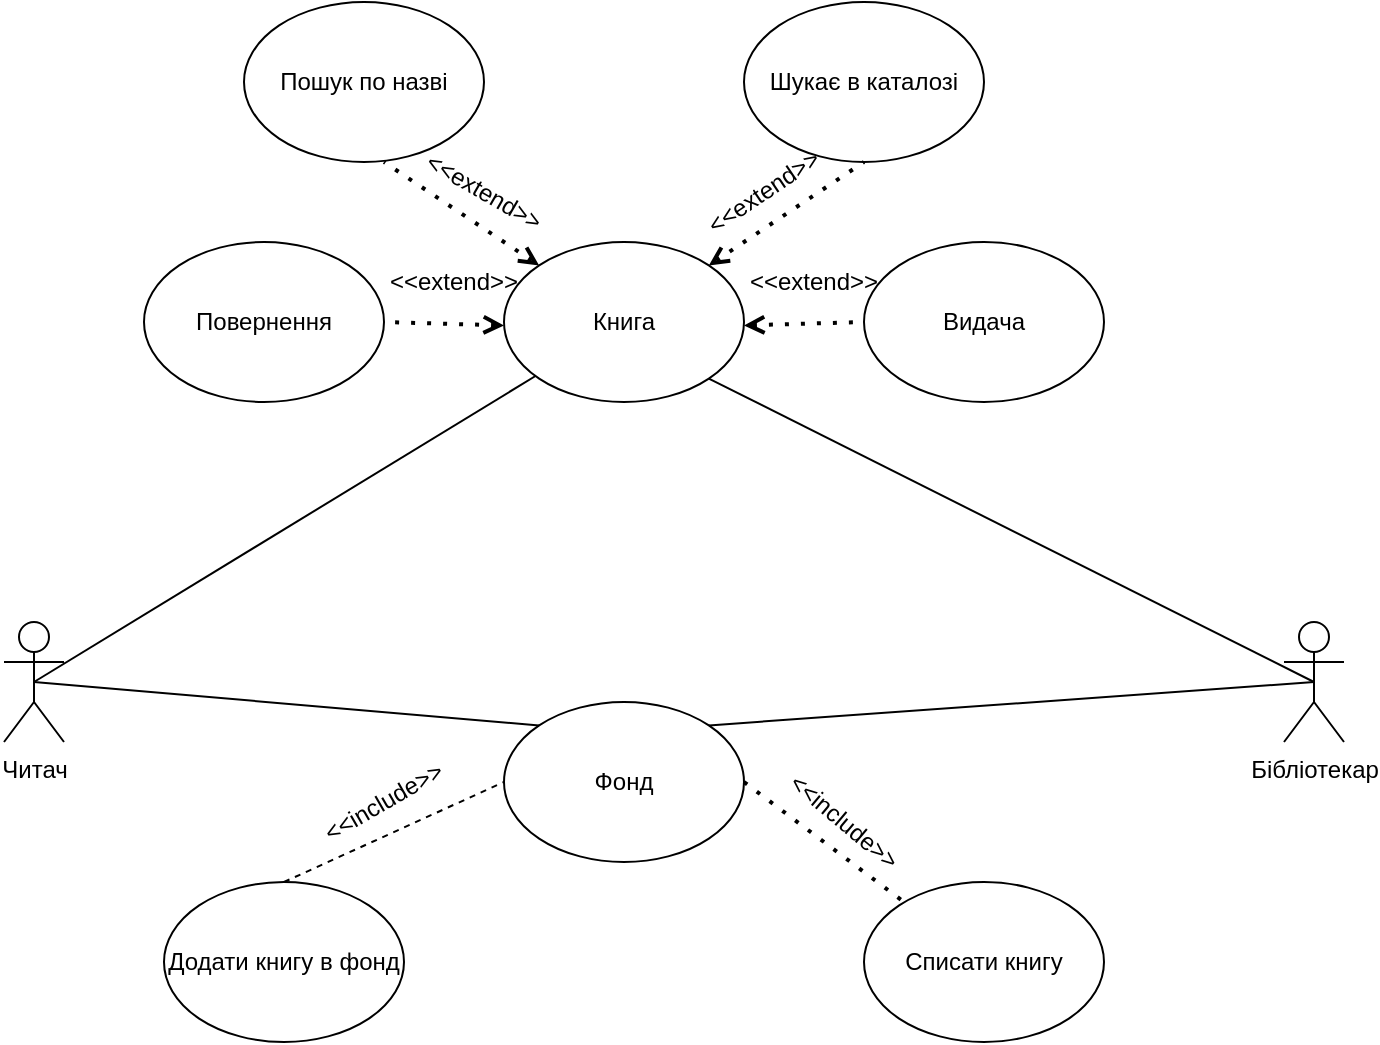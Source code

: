 <mxfile version="19.0.0" type="device"><diagram id="L6ybO-rMo4qRR-Pmotlo" name="Сторінка-1"><mxGraphModel dx="1185" dy="729" grid="1" gridSize="10" guides="1" tooltips="1" connect="1" arrows="1" fold="1" page="1" pageScale="1" pageWidth="827" pageHeight="1169" math="0" shadow="0"><root><mxCell id="0"/><mxCell id="1" parent="0"/><mxCell id="8nHszAXhvzq_MX4mdxKn-49" style="edgeStyle=none;rounded=0;orthogonalLoop=1;jettySize=auto;html=1;exitX=0.5;exitY=0.5;exitDx=0;exitDy=0;exitPerimeter=0;entryX=1;entryY=1;entryDx=0;entryDy=0;endArrow=none;endFill=0;" edge="1" parent="1" source="8nHszAXhvzq_MX4mdxKn-1" target="8nHszAXhvzq_MX4mdxKn-3"><mxGeometry relative="1" as="geometry"/></mxCell><mxCell id="8nHszAXhvzq_MX4mdxKn-1" value="Бібліотекар" style="shape=umlActor;verticalLabelPosition=bottom;verticalAlign=top;html=1;outlineConnect=0;" vertex="1" parent="1"><mxGeometry x="730" y="430" width="30" height="60" as="geometry"/></mxCell><mxCell id="8nHszAXhvzq_MX4mdxKn-48" style="rounded=0;orthogonalLoop=1;jettySize=auto;html=1;exitX=0.5;exitY=0.5;exitDx=0;exitDy=0;exitPerimeter=0;endArrow=none;endFill=0;" edge="1" parent="1" source="8nHszAXhvzq_MX4mdxKn-2" target="8nHszAXhvzq_MX4mdxKn-3"><mxGeometry relative="1" as="geometry"/></mxCell><mxCell id="8nHszAXhvzq_MX4mdxKn-2" value="Читач" style="shape=umlActor;verticalLabelPosition=bottom;verticalAlign=top;html=1;outlineConnect=0;" vertex="1" parent="1"><mxGeometry x="90" y="430" width="30" height="60" as="geometry"/></mxCell><mxCell id="8nHszAXhvzq_MX4mdxKn-3" value="Книга" style="ellipse;whiteSpace=wrap;html=1;" vertex="1" parent="1"><mxGeometry x="340" y="240" width="120" height="80" as="geometry"/></mxCell><mxCell id="8nHszAXhvzq_MX4mdxKn-5" value="Шукає в каталозі" style="ellipse;whiteSpace=wrap;html=1;" vertex="1" parent="1"><mxGeometry x="460" y="120" width="120" height="80" as="geometry"/></mxCell><mxCell id="8nHszAXhvzq_MX4mdxKn-6" value="Пошук по назві" style="ellipse;whiteSpace=wrap;html=1;" vertex="1" parent="1"><mxGeometry x="210" y="120" width="120" height="80" as="geometry"/></mxCell><mxCell id="8nHszAXhvzq_MX4mdxKn-16" value="Фонд" style="ellipse;whiteSpace=wrap;html=1;" vertex="1" parent="1"><mxGeometry x="340" y="470" width="120" height="80" as="geometry"/></mxCell><mxCell id="8nHszAXhvzq_MX4mdxKn-23" value="Додати книгу в фонд" style="ellipse;whiteSpace=wrap;html=1;" vertex="1" parent="1"><mxGeometry x="170" y="560" width="120" height="80" as="geometry"/></mxCell><mxCell id="8nHszAXhvzq_MX4mdxKn-24" value="Списати книгу" style="ellipse;whiteSpace=wrap;html=1;" vertex="1" parent="1"><mxGeometry x="520" y="560" width="120" height="80" as="geometry"/></mxCell><mxCell id="8nHszAXhvzq_MX4mdxKn-25" value="" style="endArrow=none;dashed=1;html=1;rounded=0;exitX=0.5;exitY=0;exitDx=0;exitDy=0;entryX=0;entryY=0.5;entryDx=0;entryDy=0;" edge="1" parent="1" source="8nHszAXhvzq_MX4mdxKn-23" target="8nHszAXhvzq_MX4mdxKn-16"><mxGeometry width="50" height="50" relative="1" as="geometry"><mxPoint x="290" y="690" as="sourcePoint"/><mxPoint x="340" y="640" as="targetPoint"/></mxGeometry></mxCell><mxCell id="8nHszAXhvzq_MX4mdxKn-26" value="" style="endArrow=none;dashed=1;html=1;dashPattern=1 3;strokeWidth=2;rounded=0;exitX=1;exitY=0.5;exitDx=0;exitDy=0;" edge="1" parent="1" source="8nHszAXhvzq_MX4mdxKn-16" target="8nHszAXhvzq_MX4mdxKn-24"><mxGeometry width="50" height="50" relative="1" as="geometry"><mxPoint x="455" y="650" as="sourcePoint"/><mxPoint x="505" y="600" as="targetPoint"/></mxGeometry></mxCell><mxCell id="8nHszAXhvzq_MX4mdxKn-27" value="&amp;lt;&amp;lt;include&amp;gt;&amp;gt;" style="text;html=1;strokeColor=none;fillColor=none;align=center;verticalAlign=middle;whiteSpace=wrap;rounded=0;rotation=-30;" vertex="1" parent="1"><mxGeometry x="260" y="510" width="40" height="20" as="geometry"/></mxCell><mxCell id="8nHszAXhvzq_MX4mdxKn-28" value="&amp;lt;&amp;lt;include&amp;gt;&amp;gt;" style="text;html=1;strokeColor=none;fillColor=none;align=center;verticalAlign=middle;whiteSpace=wrap;rounded=0;rotation=40;" vertex="1" parent="1"><mxGeometry x="490" y="520" width="40" height="20" as="geometry"/></mxCell><mxCell id="8nHszAXhvzq_MX4mdxKn-36" value="" style="endArrow=none;html=1;rounded=0;exitX=0.5;exitY=0.5;exitDx=0;exitDy=0;exitPerimeter=0;entryX=0;entryY=0;entryDx=0;entryDy=0;" edge="1" parent="1" source="8nHszAXhvzq_MX4mdxKn-2" target="8nHszAXhvzq_MX4mdxKn-16"><mxGeometry width="50" height="50" relative="1" as="geometry"><mxPoint x="100" y="460" as="sourcePoint"/><mxPoint x="340" y="620" as="targetPoint"/></mxGeometry></mxCell><mxCell id="8nHszAXhvzq_MX4mdxKn-37" value="" style="endArrow=none;html=1;rounded=0;entryX=0.5;entryY=0.5;entryDx=0;entryDy=0;entryPerimeter=0;exitX=1;exitY=0;exitDx=0;exitDy=0;" edge="1" parent="1" source="8nHszAXhvzq_MX4mdxKn-16" target="8nHszAXhvzq_MX4mdxKn-1"><mxGeometry width="50" height="50" relative="1" as="geometry"><mxPoint x="530" y="590" as="sourcePoint"/><mxPoint x="580" y="540" as="targetPoint"/></mxGeometry></mxCell><mxCell id="8nHszAXhvzq_MX4mdxKn-38" value="" style="endArrow=none;dashed=1;html=1;dashPattern=1 3;strokeWidth=2;rounded=0;exitX=1;exitY=0;exitDx=0;exitDy=0;endFill=0;startArrow=open;startFill=0;" edge="1" parent="1" source="8nHszAXhvzq_MX4mdxKn-3"><mxGeometry width="50" height="50" relative="1" as="geometry"><mxPoint x="470" y="250" as="sourcePoint"/><mxPoint x="520" y="200" as="targetPoint"/></mxGeometry></mxCell><mxCell id="8nHszAXhvzq_MX4mdxKn-39" value="" style="endArrow=none;dashed=1;html=1;dashPattern=1 3;strokeWidth=2;rounded=0;endFill=0;startArrow=open;startFill=0;" edge="1" parent="1" source="8nHszAXhvzq_MX4mdxKn-3"><mxGeometry width="50" height="50" relative="1" as="geometry"><mxPoint x="230" y="250" as="sourcePoint"/><mxPoint x="280" y="200" as="targetPoint"/></mxGeometry></mxCell><mxCell id="8nHszAXhvzq_MX4mdxKn-40" value="&amp;lt;&amp;lt;extend&amp;gt;&amp;gt;" style="text;html=1;strokeColor=none;fillColor=none;align=center;verticalAlign=middle;whiteSpace=wrap;rounded=0;rotation=-34;" vertex="1" parent="1"><mxGeometry x="440" y="200" width="60" height="30" as="geometry"/></mxCell><mxCell id="8nHszAXhvzq_MX4mdxKn-41" value="&amp;lt;&amp;lt;extend&amp;gt;&amp;gt;" style="text;html=1;strokeColor=none;fillColor=none;align=center;verticalAlign=middle;whiteSpace=wrap;rounded=0;rotation=30;" vertex="1" parent="1"><mxGeometry x="300" y="200" width="60" height="30" as="geometry"/></mxCell><mxCell id="8nHszAXhvzq_MX4mdxKn-42" value="Видача" style="ellipse;whiteSpace=wrap;html=1;" vertex="1" parent="1"><mxGeometry x="520" y="240" width="120" height="80" as="geometry"/></mxCell><mxCell id="8nHszAXhvzq_MX4mdxKn-43" value="Повернення" style="ellipse;whiteSpace=wrap;html=1;" vertex="1" parent="1"><mxGeometry x="160" y="240" width="120" height="80" as="geometry"/></mxCell><mxCell id="8nHszAXhvzq_MX4mdxKn-44" value="" style="endArrow=none;dashed=1;html=1;dashPattern=1 3;strokeWidth=2;rounded=0;endFill=0;entryX=1;entryY=0.5;entryDx=0;entryDy=0;startArrow=open;startFill=0;" edge="1" parent="1" target="8nHszAXhvzq_MX4mdxKn-43"><mxGeometry width="50" height="50" relative="1" as="geometry"><mxPoint x="340.004" y="281.716" as="sourcePoint"/><mxPoint x="262.43" y="230" as="targetPoint"/></mxGeometry></mxCell><mxCell id="8nHszAXhvzq_MX4mdxKn-45" value="&amp;lt;&amp;lt;extend&amp;gt;&amp;gt;" style="text;html=1;strokeColor=none;fillColor=none;align=center;verticalAlign=middle;whiteSpace=wrap;rounded=0;rotation=0;" vertex="1" parent="1"><mxGeometry x="290" y="250" width="50" height="20" as="geometry"/></mxCell><mxCell id="8nHszAXhvzq_MX4mdxKn-46" value="&amp;lt;&amp;lt;extend&amp;gt;&amp;gt;" style="text;html=1;strokeColor=none;fillColor=none;align=center;verticalAlign=middle;whiteSpace=wrap;rounded=0;rotation=0;" vertex="1" parent="1"><mxGeometry x="470" y="250" width="50" height="20" as="geometry"/></mxCell><mxCell id="8nHszAXhvzq_MX4mdxKn-47" value="" style="endArrow=none;dashed=1;html=1;dashPattern=1 3;strokeWidth=2;rounded=0;exitX=1;exitY=0;exitDx=0;exitDy=0;endFill=0;entryX=0;entryY=0.5;entryDx=0;entryDy=0;startArrow=open;startFill=0;" edge="1" parent="1" target="8nHszAXhvzq_MX4mdxKn-42"><mxGeometry width="50" height="50" relative="1" as="geometry"><mxPoint x="459.996" y="281.716" as="sourcePoint"/><mxPoint x="537.57" y="230" as="targetPoint"/></mxGeometry></mxCell></root></mxGraphModel></diagram></mxfile>